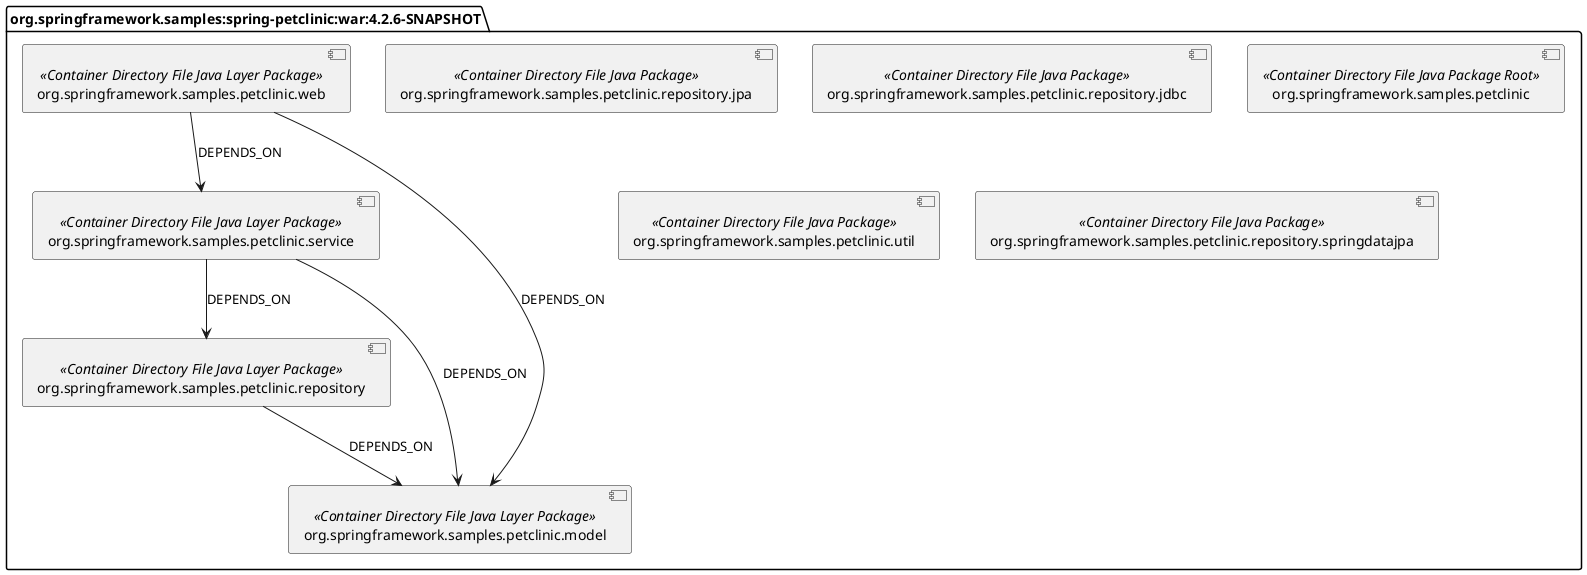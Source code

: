 @startuml
skinparam componentStyle uml2
  folder "org.springframework.samples:spring-petclinic:war:4.2.6-SNAPSHOT" {
      [org.springframework.samples.petclinic.repository.jpa] <<Container Directory File Java Package>> as n1568
      [org.springframework.samples.petclinic.repository] <<Container Directory File Java Layer Package>> as n1378
      [org.springframework.samples.petclinic.repository.jdbc] <<Container Directory File Java Package>> as n1379
      [org.springframework.samples.petclinic.web] <<Container Directory File Java Layer Package>> as n1768
      [org.springframework.samples.petclinic] <<Container Directory File Java Package Root>> as n1065
      [org.springframework.samples.petclinic.service] <<Container Directory File Java Layer Package>> as n1657
      [org.springframework.samples.petclinic.model] <<Container Directory File Java Layer Package>> as n1066
      [org.springframework.samples.petclinic.util] <<Container Directory File Java Package>> as n1722
      [org.springframework.samples.petclinic.repository.springdatajpa] <<Container Directory File Java Package>> as n1629
  }

n1768 --> n1657 : DEPENDS_ON
n1657 --> n1378 : DEPENDS_ON
n1657 --> n1066 : DEPENDS_ON
n1378 --> n1066 : DEPENDS_ON
n1768 --> n1066 : DEPENDS_ON

@enduml
